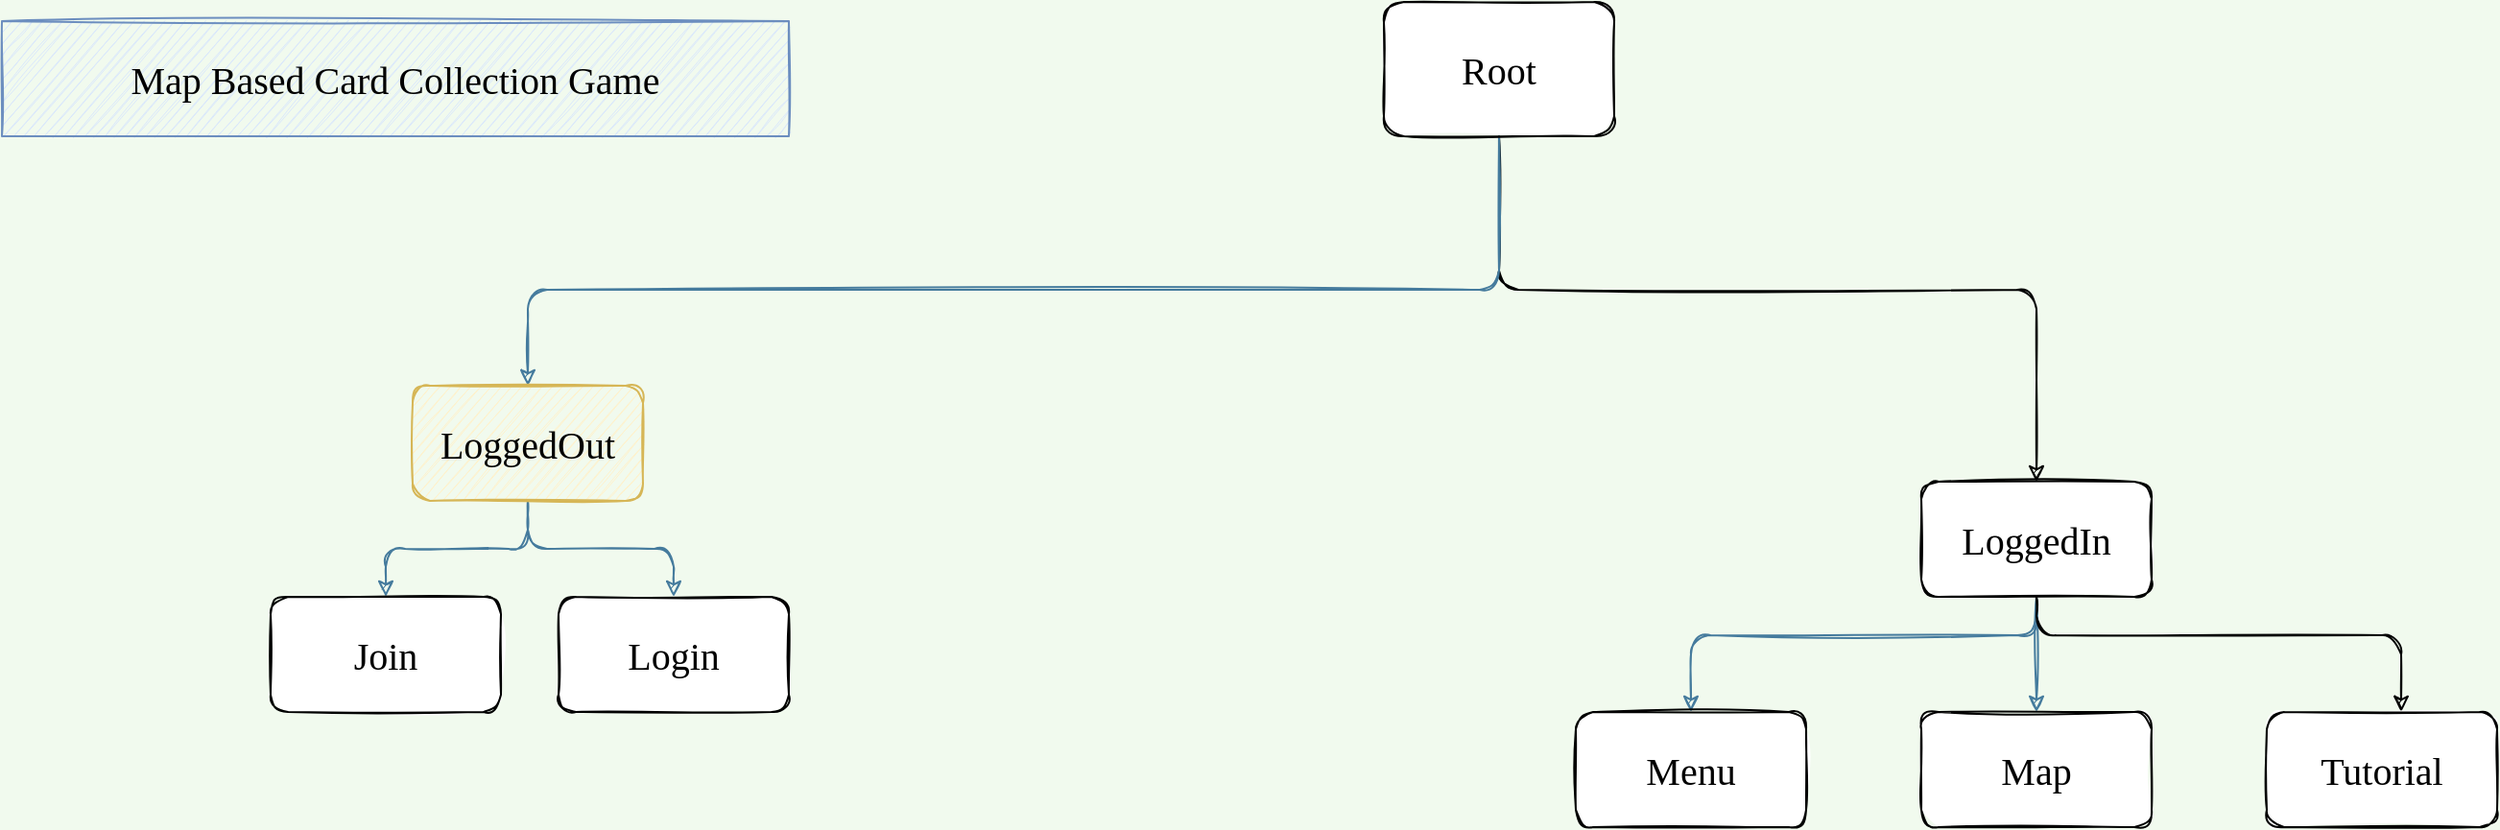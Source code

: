<mxfile version="13.6.5" type="github">
  <diagram id="laTIVxzu_AwuaDvqxupv" name="Page-1">
    <mxGraphModel dx="2990" dy="2459" grid="1" gridSize="10" guides="1" tooltips="1" connect="1" arrows="1" fold="1" page="1" pageScale="1" pageWidth="827" pageHeight="1169" background="#F1FAEE" math="0" shadow="0">
      <root>
        <mxCell id="0" />
        <mxCell id="1" parent="0" />
        <mxCell id="MxGzjag2qFtxoSXDcd-z-25" style="edgeStyle=orthogonalEdgeStyle;orthogonalLoop=1;jettySize=auto;html=1;fontColor=#1D3557;fontFamily=Comic Sans MS;fontSize=20;sketch=1;" parent="1" source="MxGzjag2qFtxoSXDcd-z-1" target="MxGzjag2qFtxoSXDcd-z-17" edge="1">
          <mxGeometry relative="1" as="geometry">
            <Array as="points">
              <mxPoint y="-990" />
              <mxPoint x="280" y="-990" />
            </Array>
          </mxGeometry>
        </mxCell>
        <mxCell id="MxGzjag2qFtxoSXDcd-z-27" style="edgeStyle=orthogonalEdgeStyle;orthogonalLoop=1;jettySize=auto;html=1;strokeColor=#457B9D;fillColor=#A8DADC;fontColor=#1D3557;fontFamily=Comic Sans MS;fontSize=20;sketch=1;" parent="1" source="MxGzjag2qFtxoSXDcd-z-1" target="MxGzjag2qFtxoSXDcd-z-14" edge="1">
          <mxGeometry relative="1" as="geometry">
            <Array as="points">
              <mxPoint y="-990" />
              <mxPoint x="-506" y="-990" />
            </Array>
          </mxGeometry>
        </mxCell>
        <mxCell id="MxGzjag2qFtxoSXDcd-z-1" value="&lt;font style=&quot;font-size: 20px;&quot;&gt;Root&lt;/font&gt;" style="whiteSpace=wrap;html=1;fontFamily=Comic Sans MS;fontSize=20;rounded=1;sketch=1;" parent="1" vertex="1">
          <mxGeometry x="-60" y="-1140" width="120" height="70" as="geometry" />
        </mxCell>
        <mxCell id="MxGzjag2qFtxoSXDcd-z-29" value="" style="edgeStyle=orthogonalEdgeStyle;orthogonalLoop=1;jettySize=auto;html=1;strokeColor=#457B9D;fillColor=#A8DADC;fontFamily=Comic Sans MS;fontSize=20;fontColor=#1D3557;sketch=1;" parent="1" source="MxGzjag2qFtxoSXDcd-z-14" target="MxGzjag2qFtxoSXDcd-z-28" edge="1">
          <mxGeometry relative="1" as="geometry" />
        </mxCell>
        <mxCell id="MxGzjag2qFtxoSXDcd-z-31" value="" style="edgeStyle=orthogonalEdgeStyle;orthogonalLoop=1;jettySize=auto;html=1;strokeColor=#457B9D;fillColor=#A8DADC;fontFamily=Comic Sans MS;fontSize=20;fontColor=#1D3557;sketch=1;" parent="1" source="MxGzjag2qFtxoSXDcd-z-14" target="MxGzjag2qFtxoSXDcd-z-30" edge="1">
          <mxGeometry relative="1" as="geometry" />
        </mxCell>
        <mxCell id="MxGzjag2qFtxoSXDcd-z-14" value="LoggedOut" style="whiteSpace=wrap;html=1;fontFamily=Comic Sans MS;fontSize=20;fillColor=#fff2cc;strokeColor=#d6b656;rounded=1;sketch=1;" parent="1" vertex="1">
          <mxGeometry x="-566" y="-940" width="120" height="60" as="geometry" />
        </mxCell>
        <mxCell id="MxGzjag2qFtxoSXDcd-z-33" value="" style="edgeStyle=orthogonalEdgeStyle;orthogonalLoop=1;jettySize=auto;html=1;strokeColor=#457B9D;fillColor=#A8DADC;fontFamily=Comic Sans MS;fontSize=20;fontColor=#1D3557;sketch=1;" parent="1" source="MxGzjag2qFtxoSXDcd-z-17" target="MxGzjag2qFtxoSXDcd-z-32" edge="1">
          <mxGeometry relative="1" as="geometry">
            <Array as="points">
              <mxPoint x="280" y="-810" />
              <mxPoint x="100" y="-810" />
            </Array>
          </mxGeometry>
        </mxCell>
        <mxCell id="MxGzjag2qFtxoSXDcd-z-35" value="" style="edgeStyle=orthogonalEdgeStyle;orthogonalLoop=1;jettySize=auto;html=1;strokeColor=#457B9D;fillColor=#A8DADC;fontFamily=Comic Sans MS;fontSize=20;fontColor=#1D3557;sketch=1;" parent="1" source="MxGzjag2qFtxoSXDcd-z-17" target="MxGzjag2qFtxoSXDcd-z-34" edge="1">
          <mxGeometry relative="1" as="geometry" />
        </mxCell>
        <mxCell id="QJprngv-e6327S3OmYLx-3" value="" style="edgeStyle=orthogonalEdgeStyle;orthogonalLoop=1;jettySize=auto;html=1;sketch=1;" edge="1" parent="1" source="MxGzjag2qFtxoSXDcd-z-17" target="QJprngv-e6327S3OmYLx-2">
          <mxGeometry relative="1" as="geometry">
            <Array as="points">
              <mxPoint x="280" y="-810" />
              <mxPoint x="470" y="-810" />
            </Array>
          </mxGeometry>
        </mxCell>
        <mxCell id="MxGzjag2qFtxoSXDcd-z-17" value="LoggedIn" style="whiteSpace=wrap;html=1;fontFamily=Comic Sans MS;fontSize=20;rounded=1;sketch=1;" parent="1" vertex="1">
          <mxGeometry x="220" y="-890" width="120" height="60" as="geometry" />
        </mxCell>
        <mxCell id="MxGzjag2qFtxoSXDcd-z-28" value="Join" style="whiteSpace=wrap;html=1;fontFamily=Comic Sans MS;fontSize=20;rounded=1;sketch=1;" parent="1" vertex="1">
          <mxGeometry x="-640" y="-830" width="120" height="60" as="geometry" />
        </mxCell>
        <mxCell id="MxGzjag2qFtxoSXDcd-z-30" value="Login" style="whiteSpace=wrap;html=1;fontFamily=Comic Sans MS;fontSize=20;rounded=1;sketch=1;" parent="1" vertex="1">
          <mxGeometry x="-490" y="-830" width="120" height="60" as="geometry" />
        </mxCell>
        <mxCell id="MxGzjag2qFtxoSXDcd-z-32" value="Menu" style="whiteSpace=wrap;html=1;fontFamily=Comic Sans MS;fontSize=20;rounded=1;sketch=1;" parent="1" vertex="1">
          <mxGeometry x="40" y="-770" width="120" height="60" as="geometry" />
        </mxCell>
        <mxCell id="MxGzjag2qFtxoSXDcd-z-34" value="Map" style="whiteSpace=wrap;html=1;fontFamily=Comic Sans MS;fontSize=20;rounded=1;sketch=1;" parent="1" vertex="1">
          <mxGeometry x="220" y="-770" width="120" height="60" as="geometry" />
        </mxCell>
        <mxCell id="QJprngv-e6327S3OmYLx-2" value="Tutorial" style="whiteSpace=wrap;html=1;fontFamily=Comic Sans MS;fontSize=20;rounded=1;sketch=1;" vertex="1" parent="1">
          <mxGeometry x="400" y="-770" width="120" height="60" as="geometry" />
        </mxCell>
        <mxCell id="QJprngv-e6327S3OmYLx-4" value="&lt;font face=&quot;Comic Sans MS&quot; style=&quot;font-size: 20px&quot;&gt;Map Based Card Collection Game&lt;/font&gt;" style="rounded=0;whiteSpace=wrap;html=1;sketch=1;fillColor=#dae8fc;strokeColor=#6c8ebf;" vertex="1" parent="1">
          <mxGeometry x="-780" y="-1130" width="410" height="60" as="geometry" />
        </mxCell>
      </root>
    </mxGraphModel>
  </diagram>
</mxfile>
